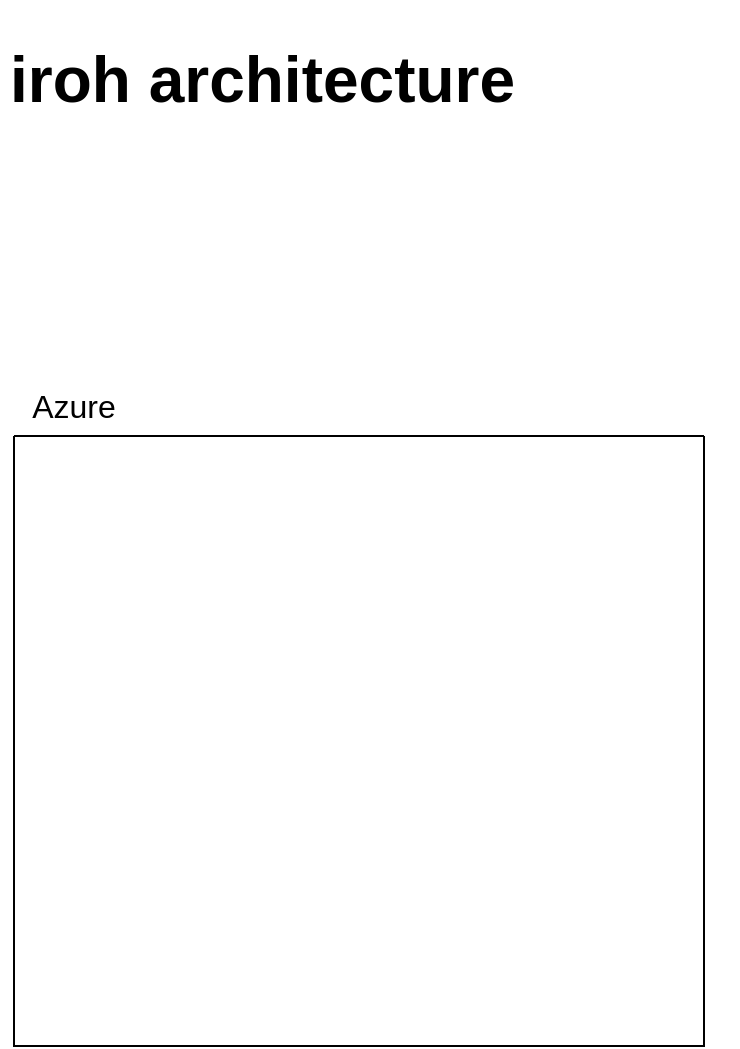 <mxfile version="22.1.5" type="github">
  <diagram name="Page-1" id="1YKbbxRkhoVTCYXezvNC">
    <mxGraphModel dx="934" dy="1023" grid="0" gridSize="10" guides="1" tooltips="1" connect="1" arrows="1" fold="1" page="0" pageScale="1" pageWidth="850" pageHeight="1100" math="0" shadow="0">
      <root>
        <mxCell id="0" />
        <mxCell id="1" parent="0" />
        <mxCell id="MRxMCKwHrsOROvwI15_v-1" value="" style="swimlane;startSize=0;fontSize=16;" vertex="1" parent="1">
          <mxGeometry x="122" y="55" width="345" height="305" as="geometry" />
        </mxCell>
        <mxCell id="MRxMCKwHrsOROvwI15_v-2" value="&lt;h1&gt;iroh architecture&lt;/h1&gt;" style="text;html=1;strokeColor=none;fillColor=none;spacing=5;spacingTop=-20;whiteSpace=wrap;overflow=hidden;rounded=0;fontSize=16;" vertex="1" parent="1">
          <mxGeometry x="115" y="-153" width="369" height="43" as="geometry" />
        </mxCell>
        <mxCell id="MRxMCKwHrsOROvwI15_v-3" value="Azure" style="text;html=1;strokeColor=none;fillColor=none;align=center;verticalAlign=middle;whiteSpace=wrap;rounded=0;fontSize=16;" vertex="1" parent="1">
          <mxGeometry x="122" y="25" width="60" height="30" as="geometry" />
        </mxCell>
      </root>
    </mxGraphModel>
  </diagram>
</mxfile>
